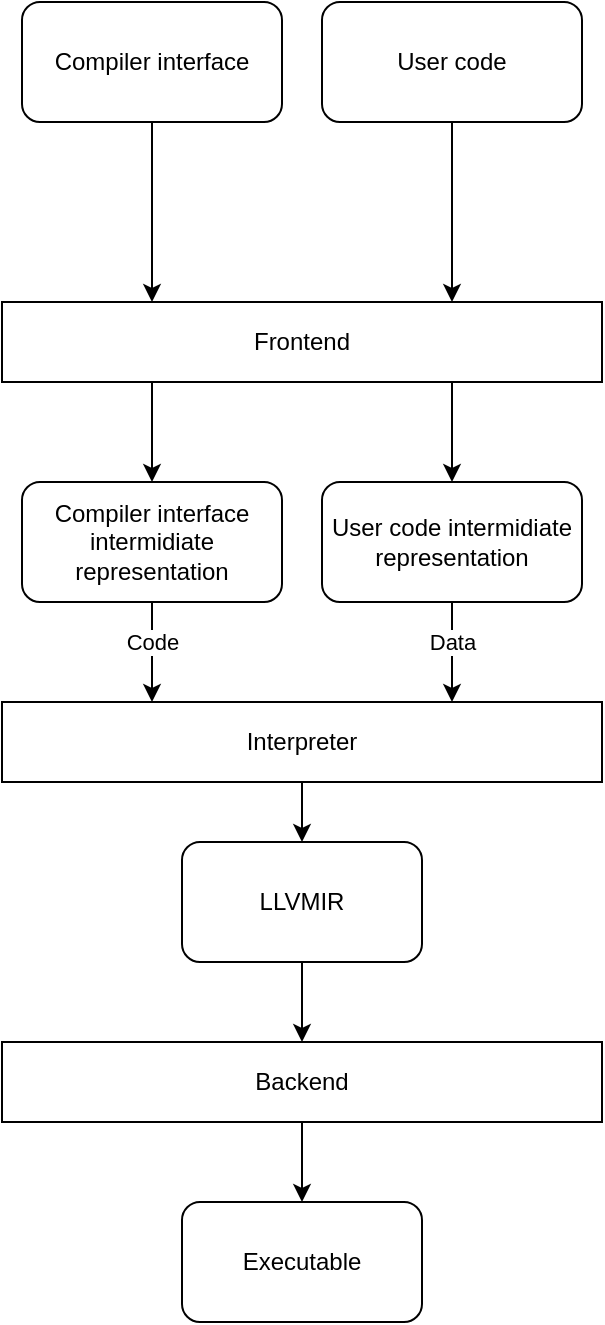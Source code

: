 <mxfile version="13.7.9" type="device"><diagram id="xJS2ETOhVbPY6qDKcK2o" name="Page-1"><mxGraphModel dx="706" dy="403" grid="1" gridSize="10" guides="1" tooltips="1" connect="1" arrows="1" fold="1" page="1" pageScale="1" pageWidth="850" pageHeight="1100" math="0" shadow="0"><root><mxCell id="0"/><mxCell id="1" parent="0"/><mxCell id="m4wFx845CqmwqwbVXAGb-24" style="edgeStyle=orthogonalEdgeStyle;rounded=0;orthogonalLoop=1;jettySize=auto;html=1;exitX=0.25;exitY=1;exitDx=0;exitDy=0;entryX=0.5;entryY=0;entryDx=0;entryDy=0;" edge="1" parent="1" source="m4wFx845CqmwqwbVXAGb-1" target="m4wFx845CqmwqwbVXAGb-11"><mxGeometry relative="1" as="geometry"/></mxCell><mxCell id="m4wFx845CqmwqwbVXAGb-25" style="edgeStyle=orthogonalEdgeStyle;rounded=0;orthogonalLoop=1;jettySize=auto;html=1;exitX=0.75;exitY=1;exitDx=0;exitDy=0;entryX=0.5;entryY=0;entryDx=0;entryDy=0;" edge="1" parent="1" source="m4wFx845CqmwqwbVXAGb-1" target="m4wFx845CqmwqwbVXAGb-12"><mxGeometry relative="1" as="geometry"/></mxCell><mxCell id="m4wFx845CqmwqwbVXAGb-1" value="Frontend" style="rounded=0;whiteSpace=wrap;html=1;" vertex="1" parent="1"><mxGeometry x="140" y="160" width="300" height="40" as="geometry"/></mxCell><mxCell id="m4wFx845CqmwqwbVXAGb-28" value="" style="edgeStyle=orthogonalEdgeStyle;rounded=0;orthogonalLoop=1;jettySize=auto;html=1;" edge="1" parent="1" source="m4wFx845CqmwqwbVXAGb-2" target="m4wFx845CqmwqwbVXAGb-5"><mxGeometry relative="1" as="geometry"/></mxCell><mxCell id="m4wFx845CqmwqwbVXAGb-2" value="Interpreter" style="rounded=0;whiteSpace=wrap;html=1;" vertex="1" parent="1"><mxGeometry x="140" y="360" width="300" height="40" as="geometry"/></mxCell><mxCell id="m4wFx845CqmwqwbVXAGb-31" value="" style="edgeStyle=orthogonalEdgeStyle;rounded=0;orthogonalLoop=1;jettySize=auto;html=1;" edge="1" parent="1" source="m4wFx845CqmwqwbVXAGb-3" target="m4wFx845CqmwqwbVXAGb-30"><mxGeometry relative="1" as="geometry"/></mxCell><mxCell id="m4wFx845CqmwqwbVXAGb-3" value="Backend" style="rounded=0;whiteSpace=wrap;html=1;" vertex="1" parent="1"><mxGeometry x="140" y="530" width="300" height="40" as="geometry"/></mxCell><mxCell id="m4wFx845CqmwqwbVXAGb-29" value="" style="edgeStyle=orthogonalEdgeStyle;rounded=0;orthogonalLoop=1;jettySize=auto;html=1;" edge="1" parent="1" source="m4wFx845CqmwqwbVXAGb-5" target="m4wFx845CqmwqwbVXAGb-3"><mxGeometry relative="1" as="geometry"/></mxCell><mxCell id="m4wFx845CqmwqwbVXAGb-5" value="LLVMIR" style="rounded=1;whiteSpace=wrap;html=1;" vertex="1" parent="1"><mxGeometry x="230" y="430" width="120" height="60" as="geometry"/></mxCell><mxCell id="m4wFx845CqmwqwbVXAGb-22" value="" style="edgeStyle=orthogonalEdgeStyle;rounded=0;orthogonalLoop=1;jettySize=auto;html=1;entryX=0.25;entryY=0;entryDx=0;entryDy=0;" edge="1" parent="1" source="m4wFx845CqmwqwbVXAGb-6" target="m4wFx845CqmwqwbVXAGb-1"><mxGeometry relative="1" as="geometry"/></mxCell><mxCell id="m4wFx845CqmwqwbVXAGb-6" value="Compiler interface" style="rounded=1;whiteSpace=wrap;html=1;" vertex="1" parent="1"><mxGeometry x="150" y="10" width="130" height="60" as="geometry"/></mxCell><mxCell id="m4wFx845CqmwqwbVXAGb-23" value="" style="edgeStyle=orthogonalEdgeStyle;rounded=0;orthogonalLoop=1;jettySize=auto;html=1;entryX=0.75;entryY=0;entryDx=0;entryDy=0;" edge="1" parent="1" source="m4wFx845CqmwqwbVXAGb-7" target="m4wFx845CqmwqwbVXAGb-1"><mxGeometry relative="1" as="geometry"/></mxCell><mxCell id="m4wFx845CqmwqwbVXAGb-7" value="User code" style="rounded=1;whiteSpace=wrap;html=1;" vertex="1" parent="1"><mxGeometry x="300" y="10" width="130" height="60" as="geometry"/></mxCell><mxCell id="m4wFx845CqmwqwbVXAGb-26" style="edgeStyle=orthogonalEdgeStyle;rounded=0;orthogonalLoop=1;jettySize=auto;html=1;exitX=0.5;exitY=1;exitDx=0;exitDy=0;entryX=0.25;entryY=0;entryDx=0;entryDy=0;" edge="1" parent="1" source="m4wFx845CqmwqwbVXAGb-11" target="m4wFx845CqmwqwbVXAGb-2"><mxGeometry relative="1" as="geometry"/></mxCell><mxCell id="m4wFx845CqmwqwbVXAGb-32" value="Code" style="edgeLabel;html=1;align=center;verticalAlign=middle;resizable=0;points=[];" vertex="1" connectable="0" parent="m4wFx845CqmwqwbVXAGb-26"><mxGeometry x="0.283" relative="1" as="geometry"><mxPoint y="-12.09" as="offset"/></mxGeometry></mxCell><mxCell id="m4wFx845CqmwqwbVXAGb-11" value="Compiler interface intermidiate representation" style="rounded=1;whiteSpace=wrap;html=1;" vertex="1" parent="1"><mxGeometry x="150" y="250" width="130" height="60" as="geometry"/></mxCell><mxCell id="m4wFx845CqmwqwbVXAGb-27" style="edgeStyle=orthogonalEdgeStyle;rounded=0;orthogonalLoop=1;jettySize=auto;html=1;exitX=0.5;exitY=1;exitDx=0;exitDy=0;entryX=0.75;entryY=0;entryDx=0;entryDy=0;" edge="1" parent="1" source="m4wFx845CqmwqwbVXAGb-12" target="m4wFx845CqmwqwbVXAGb-2"><mxGeometry relative="1" as="geometry"/></mxCell><mxCell id="m4wFx845CqmwqwbVXAGb-33" value="Data" style="edgeLabel;html=1;align=center;verticalAlign=middle;resizable=0;points=[];" vertex="1" connectable="0" parent="m4wFx845CqmwqwbVXAGb-27"><mxGeometry x="-0.291" relative="1" as="geometry"><mxPoint y="2.07" as="offset"/></mxGeometry></mxCell><mxCell id="m4wFx845CqmwqwbVXAGb-12" value="User code intermidiate representation" style="rounded=1;whiteSpace=wrap;html=1;" vertex="1" parent="1"><mxGeometry x="300" y="250" width="130" height="60" as="geometry"/></mxCell><mxCell id="m4wFx845CqmwqwbVXAGb-30" value="Executable" style="rounded=1;whiteSpace=wrap;html=1;" vertex="1" parent="1"><mxGeometry x="230" y="610" width="120" height="60" as="geometry"/></mxCell></root></mxGraphModel></diagram></mxfile>